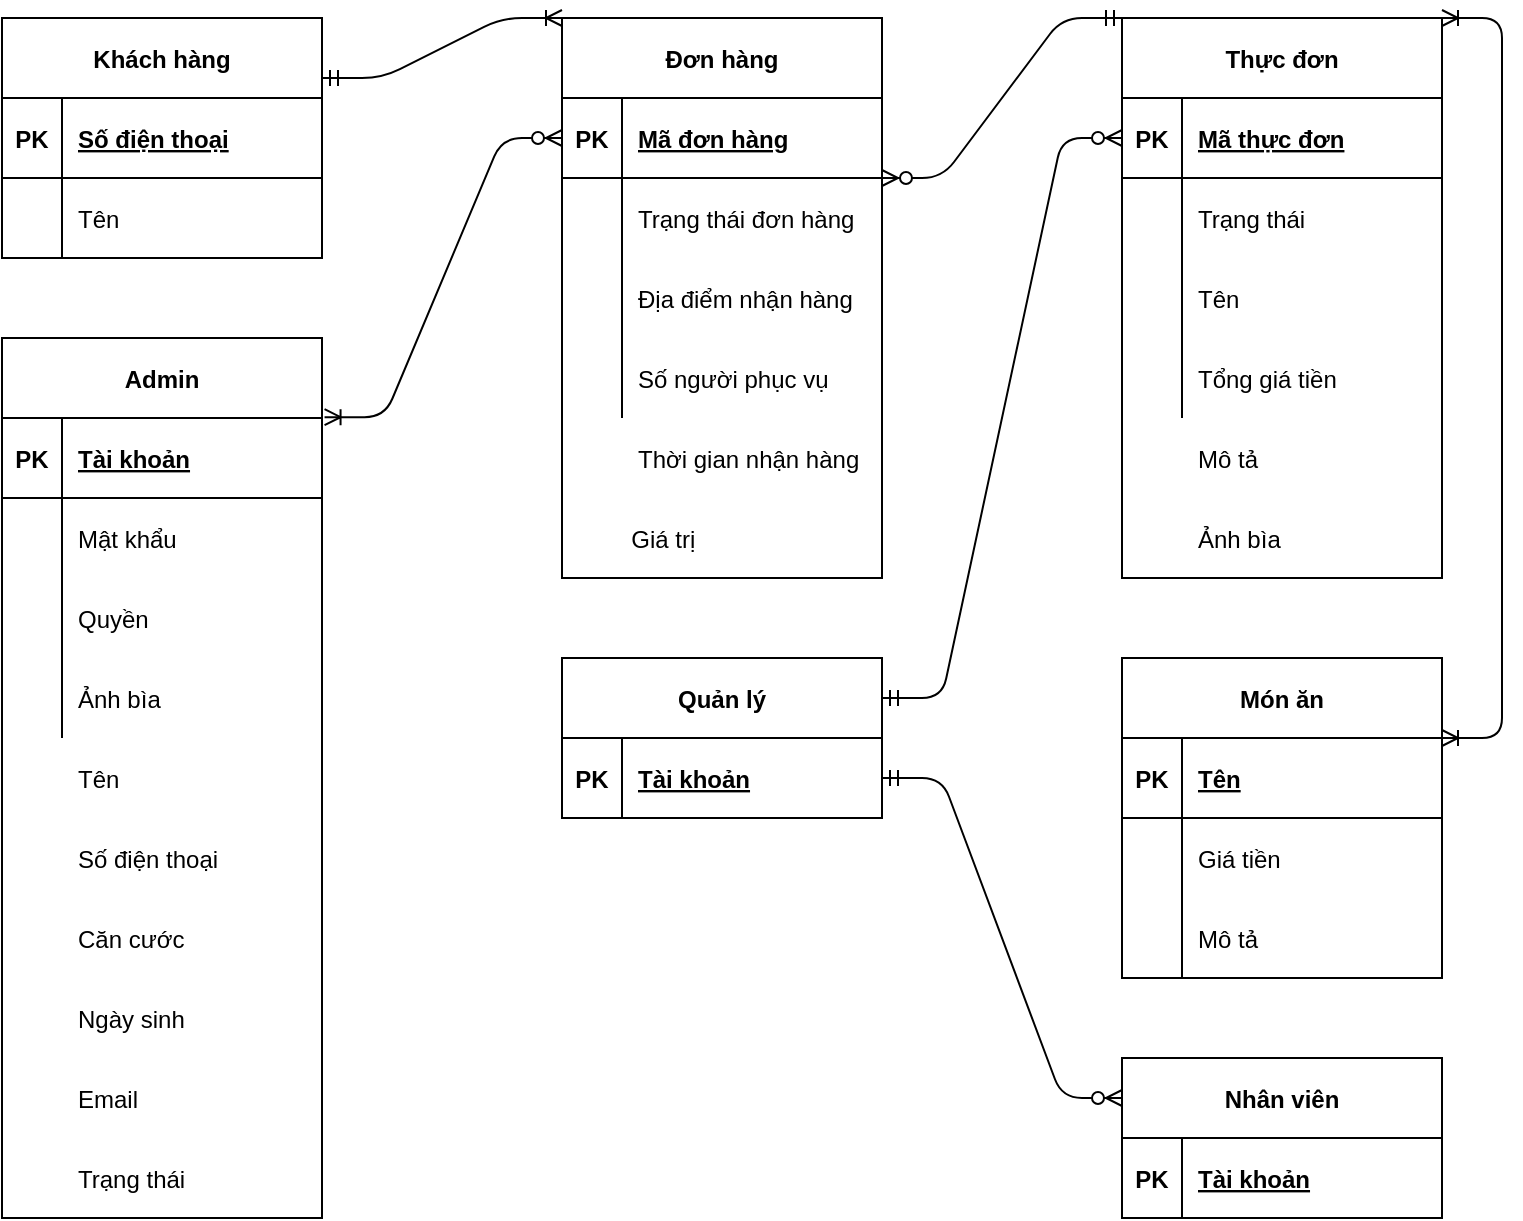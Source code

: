 <mxfile version="14.4.3" type="device"><diagram id="leCDuyOeKHLFHo-cvIxQ" name="Page-1"><mxGraphModel dx="1038" dy="607" grid="1" gridSize="10" guides="1" tooltips="1" connect="1" arrows="1" fold="1" page="1" pageScale="1" pageWidth="850" pageHeight="1100" math="0" shadow="0"><root><mxCell id="0"/><mxCell id="1" parent="0"/><mxCell id="uixz6mlS11xKVhiD-Jjm-1" value="Khách hàng" style="shape=table;startSize=40;container=1;collapsible=1;childLayout=tableLayout;fixedRows=1;rowLines=0;fontStyle=1;align=center;resizeLast=1;" parent="1" vertex="1"><mxGeometry x="40" y="40" width="160" height="120" as="geometry"/></mxCell><mxCell id="uixz6mlS11xKVhiD-Jjm-2" value="" style="shape=partialRectangle;collapsible=0;dropTarget=0;pointerEvents=0;fillColor=none;top=0;left=0;bottom=1;right=0;points=[[0,0.5],[1,0.5]];portConstraint=eastwest;" parent="uixz6mlS11xKVhiD-Jjm-1" vertex="1"><mxGeometry y="40" width="160" height="40" as="geometry"/></mxCell><mxCell id="uixz6mlS11xKVhiD-Jjm-3" value="PK" style="shape=partialRectangle;connectable=0;fillColor=none;top=0;left=0;bottom=0;right=0;fontStyle=1;overflow=hidden;" parent="uixz6mlS11xKVhiD-Jjm-2" vertex="1"><mxGeometry width="30" height="40" as="geometry"/></mxCell><mxCell id="uixz6mlS11xKVhiD-Jjm-4" value="Số điện thoại" style="shape=partialRectangle;connectable=0;fillColor=none;top=0;left=0;bottom=0;right=0;align=left;spacingLeft=6;fontStyle=5;overflow=hidden;" parent="uixz6mlS11xKVhiD-Jjm-2" vertex="1"><mxGeometry x="30" width="130" height="40" as="geometry"/></mxCell><mxCell id="uixz6mlS11xKVhiD-Jjm-5" value="" style="shape=partialRectangle;collapsible=0;dropTarget=0;pointerEvents=0;fillColor=none;top=0;left=0;bottom=0;right=0;points=[[0,0.5],[1,0.5]];portConstraint=eastwest;" parent="uixz6mlS11xKVhiD-Jjm-1" vertex="1"><mxGeometry y="80" width="160" height="40" as="geometry"/></mxCell><mxCell id="uixz6mlS11xKVhiD-Jjm-6" value="" style="shape=partialRectangle;connectable=0;fillColor=none;top=0;left=0;bottom=0;right=0;editable=1;overflow=hidden;" parent="uixz6mlS11xKVhiD-Jjm-5" vertex="1"><mxGeometry width="30" height="40" as="geometry"/></mxCell><mxCell id="uixz6mlS11xKVhiD-Jjm-7" value="Tên" style="shape=partialRectangle;connectable=0;fillColor=none;top=0;left=0;bottom=0;right=0;align=left;spacingLeft=6;overflow=hidden;" parent="uixz6mlS11xKVhiD-Jjm-5" vertex="1"><mxGeometry x="30" width="130" height="40" as="geometry"/></mxCell><mxCell id="uixz6mlS11xKVhiD-Jjm-14" value="Đơn hàng" style="shape=table;startSize=40;container=1;collapsible=1;childLayout=tableLayout;fixedRows=1;rowLines=0;fontStyle=1;align=center;resizeLast=1;" parent="1" vertex="1"><mxGeometry x="320" y="40" width="160" height="280" as="geometry"/></mxCell><mxCell id="uixz6mlS11xKVhiD-Jjm-15" value="" style="shape=partialRectangle;collapsible=0;dropTarget=0;pointerEvents=0;fillColor=none;top=0;left=0;bottom=1;right=0;points=[[0,0.5],[1,0.5]];portConstraint=eastwest;" parent="uixz6mlS11xKVhiD-Jjm-14" vertex="1"><mxGeometry y="40" width="160" height="40" as="geometry"/></mxCell><mxCell id="uixz6mlS11xKVhiD-Jjm-16" value="PK" style="shape=partialRectangle;connectable=0;fillColor=none;top=0;left=0;bottom=0;right=0;fontStyle=1;overflow=hidden;" parent="uixz6mlS11xKVhiD-Jjm-15" vertex="1"><mxGeometry width="30" height="40" as="geometry"/></mxCell><mxCell id="uixz6mlS11xKVhiD-Jjm-17" value="Mã đơn hàng" style="shape=partialRectangle;connectable=0;fillColor=none;top=0;left=0;bottom=0;right=0;align=left;spacingLeft=6;fontStyle=5;overflow=hidden;" parent="uixz6mlS11xKVhiD-Jjm-15" vertex="1"><mxGeometry x="30" width="130" height="40" as="geometry"/></mxCell><mxCell id="uixz6mlS11xKVhiD-Jjm-18" value="" style="shape=partialRectangle;collapsible=0;dropTarget=0;pointerEvents=0;fillColor=none;top=0;left=0;bottom=0;right=0;points=[[0,0.5],[1,0.5]];portConstraint=eastwest;" parent="uixz6mlS11xKVhiD-Jjm-14" vertex="1"><mxGeometry y="80" width="160" height="40" as="geometry"/></mxCell><mxCell id="uixz6mlS11xKVhiD-Jjm-19" value="" style="shape=partialRectangle;connectable=0;fillColor=none;top=0;left=0;bottom=0;right=0;editable=1;overflow=hidden;" parent="uixz6mlS11xKVhiD-Jjm-18" vertex="1"><mxGeometry width="30" height="40" as="geometry"/></mxCell><mxCell id="uixz6mlS11xKVhiD-Jjm-20" value="Trạng thái đơn hàng" style="shape=partialRectangle;connectable=0;fillColor=none;top=0;left=0;bottom=0;right=0;align=left;spacingLeft=6;overflow=hidden;" parent="uixz6mlS11xKVhiD-Jjm-18" vertex="1"><mxGeometry x="30" width="130" height="40" as="geometry"/></mxCell><mxCell id="uixz6mlS11xKVhiD-Jjm-21" value="" style="shape=partialRectangle;collapsible=0;dropTarget=0;pointerEvents=0;fillColor=none;top=0;left=0;bottom=0;right=0;points=[[0,0.5],[1,0.5]];portConstraint=eastwest;" parent="uixz6mlS11xKVhiD-Jjm-14" vertex="1"><mxGeometry y="120" width="160" height="40" as="geometry"/></mxCell><mxCell id="uixz6mlS11xKVhiD-Jjm-22" value="" style="shape=partialRectangle;connectable=0;fillColor=none;top=0;left=0;bottom=0;right=0;editable=1;overflow=hidden;" parent="uixz6mlS11xKVhiD-Jjm-21" vertex="1"><mxGeometry width="30" height="40" as="geometry"/></mxCell><mxCell id="uixz6mlS11xKVhiD-Jjm-23" value="Địa điểm nhận hàng" style="shape=partialRectangle;connectable=0;fillColor=none;top=0;left=0;bottom=0;right=0;align=left;spacingLeft=6;overflow=hidden;" parent="uixz6mlS11xKVhiD-Jjm-21" vertex="1"><mxGeometry x="30" width="130" height="40" as="geometry"/></mxCell><mxCell id="uixz6mlS11xKVhiD-Jjm-24" value="" style="shape=partialRectangle;collapsible=0;dropTarget=0;pointerEvents=0;fillColor=none;top=0;left=0;bottom=0;right=0;points=[[0,0.5],[1,0.5]];portConstraint=eastwest;" parent="uixz6mlS11xKVhiD-Jjm-14" vertex="1"><mxGeometry y="160" width="160" height="40" as="geometry"/></mxCell><mxCell id="uixz6mlS11xKVhiD-Jjm-25" value="" style="shape=partialRectangle;connectable=0;fillColor=none;top=0;left=0;bottom=0;right=0;editable=1;overflow=hidden;" parent="uixz6mlS11xKVhiD-Jjm-24" vertex="1"><mxGeometry width="30" height="40" as="geometry"/></mxCell><mxCell id="uixz6mlS11xKVhiD-Jjm-26" value="Số người phục vụ" style="shape=partialRectangle;connectable=0;fillColor=none;top=0;left=0;bottom=0;right=0;align=left;spacingLeft=6;overflow=hidden;" parent="uixz6mlS11xKVhiD-Jjm-24" vertex="1"><mxGeometry x="30" width="130" height="40" as="geometry"/></mxCell><mxCell id="uixz6mlS11xKVhiD-Jjm-27" value="" style="shape=partialRectangle;collapsible=0;dropTarget=0;pointerEvents=0;fillColor=none;top=0;left=0;bottom=0;right=0;points=[[0,0.5],[1,0.5]];portConstraint=eastwest;" parent="1" vertex="1"><mxGeometry x="320" y="240" width="180" height="40" as="geometry"/></mxCell><mxCell id="uixz6mlS11xKVhiD-Jjm-28" value="" style="shape=partialRectangle;connectable=0;fillColor=none;top=0;left=0;bottom=0;right=0;editable=1;overflow=hidden;" parent="uixz6mlS11xKVhiD-Jjm-27" vertex="1"><mxGeometry width="30" height="40" as="geometry"/></mxCell><mxCell id="uixz6mlS11xKVhiD-Jjm-29" value="Thời gian nhận hàng" style="shape=partialRectangle;connectable=0;fillColor=none;top=0;left=0;bottom=0;right=0;align=left;spacingLeft=6;overflow=hidden;" parent="uixz6mlS11xKVhiD-Jjm-27" vertex="1"><mxGeometry x="30" width="150" height="40" as="geometry"/></mxCell><mxCell id="uixz6mlS11xKVhiD-Jjm-30" value="" style="edgeStyle=entityRelationEdgeStyle;fontSize=12;html=1;endArrow=ERoneToMany;startArrow=ERmandOne;exitX=1;exitY=0.25;exitDx=0;exitDy=0;entryX=0;entryY=0;entryDx=0;entryDy=0;" parent="1" source="uixz6mlS11xKVhiD-Jjm-1" target="uixz6mlS11xKVhiD-Jjm-14" edge="1"><mxGeometry width="100" height="100" relative="1" as="geometry"><mxPoint x="200" y="80" as="sourcePoint"/><mxPoint x="290" y="60" as="targetPoint"/></mxGeometry></mxCell><mxCell id="uixz6mlS11xKVhiD-Jjm-31" value="Thực đơn" style="shape=table;startSize=40;container=1;collapsible=1;childLayout=tableLayout;fixedRows=1;rowLines=0;fontStyle=1;align=center;resizeLast=1;" parent="1" vertex="1"><mxGeometry x="600" y="40" width="160" height="280" as="geometry"/></mxCell><mxCell id="uixz6mlS11xKVhiD-Jjm-32" value="" style="shape=partialRectangle;collapsible=0;dropTarget=0;pointerEvents=0;fillColor=none;top=0;left=0;bottom=1;right=0;points=[[0,0.5],[1,0.5]];portConstraint=eastwest;" parent="uixz6mlS11xKVhiD-Jjm-31" vertex="1"><mxGeometry y="40" width="160" height="40" as="geometry"/></mxCell><mxCell id="uixz6mlS11xKVhiD-Jjm-33" value="PK" style="shape=partialRectangle;connectable=0;fillColor=none;top=0;left=0;bottom=0;right=0;fontStyle=1;overflow=hidden;" parent="uixz6mlS11xKVhiD-Jjm-32" vertex="1"><mxGeometry width="30" height="40" as="geometry"/></mxCell><mxCell id="uixz6mlS11xKVhiD-Jjm-34" value="Mã thực đơn" style="shape=partialRectangle;connectable=0;fillColor=none;top=0;left=0;bottom=0;right=0;align=left;spacingLeft=6;fontStyle=5;overflow=hidden;" parent="uixz6mlS11xKVhiD-Jjm-32" vertex="1"><mxGeometry x="30" width="130" height="40" as="geometry"/></mxCell><mxCell id="uixz6mlS11xKVhiD-Jjm-35" value="" style="shape=partialRectangle;collapsible=0;dropTarget=0;pointerEvents=0;fillColor=none;top=0;left=0;bottom=0;right=0;points=[[0,0.5],[1,0.5]];portConstraint=eastwest;" parent="uixz6mlS11xKVhiD-Jjm-31" vertex="1"><mxGeometry y="80" width="160" height="40" as="geometry"/></mxCell><mxCell id="uixz6mlS11xKVhiD-Jjm-36" value="" style="shape=partialRectangle;connectable=0;fillColor=none;top=0;left=0;bottom=0;right=0;editable=1;overflow=hidden;" parent="uixz6mlS11xKVhiD-Jjm-35" vertex="1"><mxGeometry width="30" height="40" as="geometry"/></mxCell><mxCell id="uixz6mlS11xKVhiD-Jjm-37" value="Trạng thái" style="shape=partialRectangle;connectable=0;fillColor=none;top=0;left=0;bottom=0;right=0;align=left;spacingLeft=6;overflow=hidden;" parent="uixz6mlS11xKVhiD-Jjm-35" vertex="1"><mxGeometry x="30" width="130" height="40" as="geometry"/></mxCell><mxCell id="uixz6mlS11xKVhiD-Jjm-38" value="" style="shape=partialRectangle;collapsible=0;dropTarget=0;pointerEvents=0;fillColor=none;top=0;left=0;bottom=0;right=0;points=[[0,0.5],[1,0.5]];portConstraint=eastwest;" parent="uixz6mlS11xKVhiD-Jjm-31" vertex="1"><mxGeometry y="120" width="160" height="40" as="geometry"/></mxCell><mxCell id="uixz6mlS11xKVhiD-Jjm-39" value="" style="shape=partialRectangle;connectable=0;fillColor=none;top=0;left=0;bottom=0;right=0;editable=1;overflow=hidden;" parent="uixz6mlS11xKVhiD-Jjm-38" vertex="1"><mxGeometry width="30" height="40" as="geometry"/></mxCell><mxCell id="uixz6mlS11xKVhiD-Jjm-40" value="Tên" style="shape=partialRectangle;connectable=0;fillColor=none;top=0;left=0;bottom=0;right=0;align=left;spacingLeft=6;overflow=hidden;" parent="uixz6mlS11xKVhiD-Jjm-38" vertex="1"><mxGeometry x="30" width="130" height="40" as="geometry"/></mxCell><mxCell id="uixz6mlS11xKVhiD-Jjm-41" value="" style="shape=partialRectangle;collapsible=0;dropTarget=0;pointerEvents=0;fillColor=none;top=0;left=0;bottom=0;right=0;points=[[0,0.5],[1,0.5]];portConstraint=eastwest;" parent="uixz6mlS11xKVhiD-Jjm-31" vertex="1"><mxGeometry y="160" width="160" height="40" as="geometry"/></mxCell><mxCell id="uixz6mlS11xKVhiD-Jjm-42" value="" style="shape=partialRectangle;connectable=0;fillColor=none;top=0;left=0;bottom=0;right=0;editable=1;overflow=hidden;" parent="uixz6mlS11xKVhiD-Jjm-41" vertex="1"><mxGeometry width="30" height="40" as="geometry"/></mxCell><mxCell id="uixz6mlS11xKVhiD-Jjm-43" value="Tổng giá tiền" style="shape=partialRectangle;connectable=0;fillColor=none;top=0;left=0;bottom=0;right=0;align=left;spacingLeft=6;overflow=hidden;" parent="uixz6mlS11xKVhiD-Jjm-41" vertex="1"><mxGeometry x="30" width="130" height="40" as="geometry"/></mxCell><mxCell id="uixz6mlS11xKVhiD-Jjm-47" value="" style="shape=partialRectangle;collapsible=0;dropTarget=0;pointerEvents=0;fillColor=none;top=0;left=0;bottom=0;right=0;points=[[0,0.5],[1,0.5]];portConstraint=eastwest;" parent="1" vertex="1"><mxGeometry x="600" y="240" width="160" height="40" as="geometry"/></mxCell><mxCell id="uixz6mlS11xKVhiD-Jjm-48" value="" style="shape=partialRectangle;connectable=0;fillColor=none;top=0;left=0;bottom=0;right=0;editable=1;overflow=hidden;" parent="uixz6mlS11xKVhiD-Jjm-47" vertex="1"><mxGeometry width="30" height="40" as="geometry"/></mxCell><mxCell id="uixz6mlS11xKVhiD-Jjm-49" value="Mô tả" style="shape=partialRectangle;connectable=0;fillColor=none;top=0;left=0;bottom=0;right=0;align=left;spacingLeft=6;overflow=hidden;" parent="uixz6mlS11xKVhiD-Jjm-47" vertex="1"><mxGeometry x="30" width="130" height="40" as="geometry"/></mxCell><mxCell id="uixz6mlS11xKVhiD-Jjm-50" value="" style="shape=partialRectangle;collapsible=0;dropTarget=0;pointerEvents=0;fillColor=none;top=0;left=0;bottom=0;right=0;points=[[0,0.5],[1,0.5]];portConstraint=eastwest;" parent="1" vertex="1"><mxGeometry x="600" y="280" width="160" height="40" as="geometry"/></mxCell><mxCell id="uixz6mlS11xKVhiD-Jjm-51" value="" style="shape=partialRectangle;connectable=0;fillColor=none;top=0;left=0;bottom=0;right=0;editable=1;overflow=hidden;" parent="uixz6mlS11xKVhiD-Jjm-50" vertex="1"><mxGeometry width="30" height="40" as="geometry"/></mxCell><mxCell id="uixz6mlS11xKVhiD-Jjm-52" value="Ảnh bìa" style="shape=partialRectangle;connectable=0;fillColor=none;top=0;left=0;bottom=0;right=0;align=left;spacingLeft=6;overflow=hidden;" parent="uixz6mlS11xKVhiD-Jjm-50" vertex="1"><mxGeometry x="30" width="130" height="40" as="geometry"/></mxCell><mxCell id="uixz6mlS11xKVhiD-Jjm-53" value="" style="edgeStyle=entityRelationEdgeStyle;fontSize=12;html=1;endArrow=ERzeroToMany;startArrow=ERmandOne;exitX=0;exitY=0;exitDx=0;exitDy=0;entryX=1;entryY=0;entryDx=0;entryDy=0;entryPerimeter=0;" parent="1" source="uixz6mlS11xKVhiD-Jjm-31" target="uixz6mlS11xKVhiD-Jjm-18" edge="1"><mxGeometry width="100" height="100" relative="1" as="geometry"><mxPoint x="380" y="260" as="sourcePoint"/><mxPoint x="480" y="160" as="targetPoint"/></mxGeometry></mxCell><mxCell id="uixz6mlS11xKVhiD-Jjm-54" value="Món ăn" style="shape=table;startSize=40;container=1;collapsible=1;childLayout=tableLayout;fixedRows=1;rowLines=0;fontStyle=1;align=center;resizeLast=1;" parent="1" vertex="1"><mxGeometry x="600" y="360" width="160" height="160" as="geometry"/></mxCell><mxCell id="uixz6mlS11xKVhiD-Jjm-55" value="" style="shape=partialRectangle;collapsible=0;dropTarget=0;pointerEvents=0;fillColor=none;top=0;left=0;bottom=1;right=0;points=[[0,0.5],[1,0.5]];portConstraint=eastwest;" parent="uixz6mlS11xKVhiD-Jjm-54" vertex="1"><mxGeometry y="40" width="160" height="40" as="geometry"/></mxCell><mxCell id="uixz6mlS11xKVhiD-Jjm-56" value="PK" style="shape=partialRectangle;connectable=0;fillColor=none;top=0;left=0;bottom=0;right=0;fontStyle=1;overflow=hidden;" parent="uixz6mlS11xKVhiD-Jjm-55" vertex="1"><mxGeometry width="30" height="40" as="geometry"/></mxCell><mxCell id="uixz6mlS11xKVhiD-Jjm-57" value="Tên" style="shape=partialRectangle;connectable=0;fillColor=none;top=0;left=0;bottom=0;right=0;align=left;spacingLeft=6;fontStyle=5;overflow=hidden;" parent="uixz6mlS11xKVhiD-Jjm-55" vertex="1"><mxGeometry x="30" width="130" height="40" as="geometry"/></mxCell><mxCell id="uixz6mlS11xKVhiD-Jjm-58" value="" style="shape=partialRectangle;collapsible=0;dropTarget=0;pointerEvents=0;fillColor=none;top=0;left=0;bottom=0;right=0;points=[[0,0.5],[1,0.5]];portConstraint=eastwest;" parent="uixz6mlS11xKVhiD-Jjm-54" vertex="1"><mxGeometry y="80" width="160" height="40" as="geometry"/></mxCell><mxCell id="uixz6mlS11xKVhiD-Jjm-59" value="" style="shape=partialRectangle;connectable=0;fillColor=none;top=0;left=0;bottom=0;right=0;editable=1;overflow=hidden;" parent="uixz6mlS11xKVhiD-Jjm-58" vertex="1"><mxGeometry width="30" height="40" as="geometry"/></mxCell><mxCell id="uixz6mlS11xKVhiD-Jjm-60" value="Giá tiền" style="shape=partialRectangle;connectable=0;fillColor=none;top=0;left=0;bottom=0;right=0;align=left;spacingLeft=6;overflow=hidden;" parent="uixz6mlS11xKVhiD-Jjm-58" vertex="1"><mxGeometry x="30" width="130" height="40" as="geometry"/></mxCell><mxCell id="uixz6mlS11xKVhiD-Jjm-61" value="" style="shape=partialRectangle;collapsible=0;dropTarget=0;pointerEvents=0;fillColor=none;top=0;left=0;bottom=0;right=0;points=[[0,0.5],[1,0.5]];portConstraint=eastwest;" parent="uixz6mlS11xKVhiD-Jjm-54" vertex="1"><mxGeometry y="120" width="160" height="40" as="geometry"/></mxCell><mxCell id="uixz6mlS11xKVhiD-Jjm-62" value="" style="shape=partialRectangle;connectable=0;fillColor=none;top=0;left=0;bottom=0;right=0;editable=1;overflow=hidden;" parent="uixz6mlS11xKVhiD-Jjm-61" vertex="1"><mxGeometry width="30" height="40" as="geometry"/></mxCell><mxCell id="uixz6mlS11xKVhiD-Jjm-63" value="Mô tả" style="shape=partialRectangle;connectable=0;fillColor=none;top=0;left=0;bottom=0;right=0;align=left;spacingLeft=6;overflow=hidden;" parent="uixz6mlS11xKVhiD-Jjm-61" vertex="1"><mxGeometry x="30" width="130" height="40" as="geometry"/></mxCell><mxCell id="uixz6mlS11xKVhiD-Jjm-70" value="" style="edgeStyle=entityRelationEdgeStyle;fontSize=12;html=1;endArrow=ERoneToMany;startArrow=ERoneToMany;exitX=1;exitY=0.25;exitDx=0;exitDy=0;entryX=1;entryY=0;entryDx=0;entryDy=0;" parent="1" source="uixz6mlS11xKVhiD-Jjm-54" target="uixz6mlS11xKVhiD-Jjm-31" edge="1"><mxGeometry width="100" height="100" relative="1" as="geometry"><mxPoint x="380" y="360" as="sourcePoint"/><mxPoint x="480" y="260" as="targetPoint"/></mxGeometry></mxCell><mxCell id="uixz6mlS11xKVhiD-Jjm-71" value="Admin" style="shape=table;startSize=40;container=1;collapsible=1;childLayout=tableLayout;fixedRows=1;rowLines=0;fontStyle=1;align=center;resizeLast=1;" parent="1" vertex="1"><mxGeometry x="40" y="200" width="160" height="440" as="geometry"/></mxCell><mxCell id="uixz6mlS11xKVhiD-Jjm-72" value="" style="shape=partialRectangle;collapsible=0;dropTarget=0;pointerEvents=0;fillColor=none;top=0;left=0;bottom=1;right=0;points=[[0,0.5],[1,0.5]];portConstraint=eastwest;" parent="uixz6mlS11xKVhiD-Jjm-71" vertex="1"><mxGeometry y="40" width="160" height="40" as="geometry"/></mxCell><mxCell id="uixz6mlS11xKVhiD-Jjm-73" value="PK" style="shape=partialRectangle;connectable=0;fillColor=none;top=0;left=0;bottom=0;right=0;fontStyle=1;overflow=hidden;" parent="uixz6mlS11xKVhiD-Jjm-72" vertex="1"><mxGeometry width="30" height="40" as="geometry"/></mxCell><mxCell id="uixz6mlS11xKVhiD-Jjm-74" value="Tài khoản" style="shape=partialRectangle;connectable=0;fillColor=none;top=0;left=0;bottom=0;right=0;align=left;spacingLeft=6;fontStyle=5;overflow=hidden;" parent="uixz6mlS11xKVhiD-Jjm-72" vertex="1"><mxGeometry x="30" width="130" height="40" as="geometry"/></mxCell><mxCell id="uixz6mlS11xKVhiD-Jjm-75" value="" style="shape=partialRectangle;collapsible=0;dropTarget=0;pointerEvents=0;fillColor=none;top=0;left=0;bottom=0;right=0;points=[[0,0.5],[1,0.5]];portConstraint=eastwest;" parent="uixz6mlS11xKVhiD-Jjm-71" vertex="1"><mxGeometry y="80" width="160" height="40" as="geometry"/></mxCell><mxCell id="uixz6mlS11xKVhiD-Jjm-76" value="" style="shape=partialRectangle;connectable=0;fillColor=none;top=0;left=0;bottom=0;right=0;editable=1;overflow=hidden;" parent="uixz6mlS11xKVhiD-Jjm-75" vertex="1"><mxGeometry width="30" height="40" as="geometry"/></mxCell><mxCell id="uixz6mlS11xKVhiD-Jjm-77" value="Mật khẩu" style="shape=partialRectangle;connectable=0;fillColor=none;top=0;left=0;bottom=0;right=0;align=left;spacingLeft=6;overflow=hidden;" parent="uixz6mlS11xKVhiD-Jjm-75" vertex="1"><mxGeometry x="30" width="130" height="40" as="geometry"/></mxCell><mxCell id="uixz6mlS11xKVhiD-Jjm-78" value="" style="shape=partialRectangle;collapsible=0;dropTarget=0;pointerEvents=0;fillColor=none;top=0;left=0;bottom=0;right=0;points=[[0,0.5],[1,0.5]];portConstraint=eastwest;" parent="uixz6mlS11xKVhiD-Jjm-71" vertex="1"><mxGeometry y="120" width="160" height="40" as="geometry"/></mxCell><mxCell id="uixz6mlS11xKVhiD-Jjm-79" value="" style="shape=partialRectangle;connectable=0;fillColor=none;top=0;left=0;bottom=0;right=0;editable=1;overflow=hidden;" parent="uixz6mlS11xKVhiD-Jjm-78" vertex="1"><mxGeometry width="30" height="40" as="geometry"/></mxCell><mxCell id="uixz6mlS11xKVhiD-Jjm-80" value="Quyền" style="shape=partialRectangle;connectable=0;fillColor=none;top=0;left=0;bottom=0;right=0;align=left;spacingLeft=6;overflow=hidden;" parent="uixz6mlS11xKVhiD-Jjm-78" vertex="1"><mxGeometry x="30" width="130" height="40" as="geometry"/></mxCell><mxCell id="uixz6mlS11xKVhiD-Jjm-81" value="" style="shape=partialRectangle;collapsible=0;dropTarget=0;pointerEvents=0;fillColor=none;top=0;left=0;bottom=0;right=0;points=[[0,0.5],[1,0.5]];portConstraint=eastwest;" parent="uixz6mlS11xKVhiD-Jjm-71" vertex="1"><mxGeometry y="160" width="160" height="40" as="geometry"/></mxCell><mxCell id="uixz6mlS11xKVhiD-Jjm-82" value="" style="shape=partialRectangle;connectable=0;fillColor=none;top=0;left=0;bottom=0;right=0;editable=1;overflow=hidden;" parent="uixz6mlS11xKVhiD-Jjm-81" vertex="1"><mxGeometry width="30" height="40" as="geometry"/></mxCell><mxCell id="uixz6mlS11xKVhiD-Jjm-83" value="Ảnh bìa" style="shape=partialRectangle;connectable=0;fillColor=none;top=0;left=0;bottom=0;right=0;align=left;spacingLeft=6;overflow=hidden;" parent="uixz6mlS11xKVhiD-Jjm-81" vertex="1"><mxGeometry x="30" width="130" height="40" as="geometry"/></mxCell><mxCell id="uixz6mlS11xKVhiD-Jjm-84" value="" style="shape=partialRectangle;collapsible=0;dropTarget=0;pointerEvents=0;fillColor=none;top=0;left=0;bottom=0;right=0;points=[[0,0.5],[1,0.5]];portConstraint=eastwest;" parent="1" vertex="1"><mxGeometry x="40" y="400" width="160" height="40" as="geometry"/></mxCell><mxCell id="uixz6mlS11xKVhiD-Jjm-85" value="" style="shape=partialRectangle;connectable=0;fillColor=none;top=0;left=0;bottom=0;right=0;editable=1;overflow=hidden;" parent="uixz6mlS11xKVhiD-Jjm-84" vertex="1"><mxGeometry width="30" height="40" as="geometry"/></mxCell><mxCell id="uixz6mlS11xKVhiD-Jjm-86" value="Tên" style="shape=partialRectangle;connectable=0;fillColor=none;top=0;left=0;bottom=0;right=0;align=left;spacingLeft=6;overflow=hidden;" parent="uixz6mlS11xKVhiD-Jjm-84" vertex="1"><mxGeometry x="30" width="130" height="40" as="geometry"/></mxCell><mxCell id="uixz6mlS11xKVhiD-Jjm-87" value="" style="shape=partialRectangle;collapsible=0;dropTarget=0;pointerEvents=0;fillColor=none;top=0;left=0;bottom=0;right=0;points=[[0,0.5],[1,0.5]];portConstraint=eastwest;" parent="1" vertex="1"><mxGeometry x="40" y="440" width="160" height="40" as="geometry"/></mxCell><mxCell id="uixz6mlS11xKVhiD-Jjm-88" value="" style="shape=partialRectangle;connectable=0;fillColor=none;top=0;left=0;bottom=0;right=0;editable=1;overflow=hidden;" parent="uixz6mlS11xKVhiD-Jjm-87" vertex="1"><mxGeometry width="30" height="40" as="geometry"/></mxCell><mxCell id="uixz6mlS11xKVhiD-Jjm-89" value="Số điện thoại" style="shape=partialRectangle;connectable=0;fillColor=none;top=0;left=0;bottom=0;right=0;align=left;spacingLeft=6;overflow=hidden;" parent="uixz6mlS11xKVhiD-Jjm-87" vertex="1"><mxGeometry x="30" width="130" height="40" as="geometry"/></mxCell><mxCell id="uixz6mlS11xKVhiD-Jjm-90" value="" style="shape=partialRectangle;collapsible=0;dropTarget=0;pointerEvents=0;fillColor=none;top=0;left=0;bottom=0;right=0;points=[[0,0.5],[1,0.5]];portConstraint=eastwest;" parent="1" vertex="1"><mxGeometry x="40" y="480" width="160" height="40" as="geometry"/></mxCell><mxCell id="uixz6mlS11xKVhiD-Jjm-91" value="" style="shape=partialRectangle;connectable=0;fillColor=none;top=0;left=0;bottom=0;right=0;editable=1;overflow=hidden;" parent="uixz6mlS11xKVhiD-Jjm-90" vertex="1"><mxGeometry width="30" height="40" as="geometry"/></mxCell><mxCell id="uixz6mlS11xKVhiD-Jjm-92" value="Căn cước" style="shape=partialRectangle;connectable=0;fillColor=none;top=0;left=0;bottom=0;right=0;align=left;spacingLeft=6;overflow=hidden;" parent="uixz6mlS11xKVhiD-Jjm-90" vertex="1"><mxGeometry x="30" width="130" height="40" as="geometry"/></mxCell><mxCell id="uixz6mlS11xKVhiD-Jjm-93" value="" style="shape=partialRectangle;collapsible=0;dropTarget=0;pointerEvents=0;fillColor=none;top=0;left=0;bottom=0;right=0;points=[[0,0.5],[1,0.5]];portConstraint=eastwest;" parent="1" vertex="1"><mxGeometry x="40" y="560" width="160" height="40" as="geometry"/></mxCell><mxCell id="uixz6mlS11xKVhiD-Jjm-94" value="" style="shape=partialRectangle;connectable=0;fillColor=none;top=0;left=0;bottom=0;right=0;editable=1;overflow=hidden;" parent="uixz6mlS11xKVhiD-Jjm-93" vertex="1"><mxGeometry width="30" height="40" as="geometry"/></mxCell><mxCell id="uixz6mlS11xKVhiD-Jjm-95" value="Email" style="shape=partialRectangle;connectable=0;fillColor=none;top=0;left=0;bottom=0;right=0;align=left;spacingLeft=6;overflow=hidden;" parent="uixz6mlS11xKVhiD-Jjm-93" vertex="1"><mxGeometry x="30" width="130" height="40" as="geometry"/></mxCell><mxCell id="uixz6mlS11xKVhiD-Jjm-96" value="" style="shape=partialRectangle;collapsible=0;dropTarget=0;pointerEvents=0;fillColor=none;top=0;left=0;bottom=0;right=0;points=[[0,0.5],[1,0.5]];portConstraint=eastwest;" parent="1" vertex="1"><mxGeometry x="40" y="520" width="160" height="40" as="geometry"/></mxCell><mxCell id="uixz6mlS11xKVhiD-Jjm-97" value="" style="shape=partialRectangle;connectable=0;fillColor=none;top=0;left=0;bottom=0;right=0;editable=1;overflow=hidden;" parent="uixz6mlS11xKVhiD-Jjm-96" vertex="1"><mxGeometry width="30" height="40" as="geometry"/></mxCell><mxCell id="uixz6mlS11xKVhiD-Jjm-98" value="Ngày sinh" style="shape=partialRectangle;connectable=0;fillColor=none;top=0;left=0;bottom=0;right=0;align=left;spacingLeft=6;overflow=hidden;" parent="uixz6mlS11xKVhiD-Jjm-96" vertex="1"><mxGeometry x="30" width="130" height="40" as="geometry"/></mxCell><mxCell id="uixz6mlS11xKVhiD-Jjm-99" value="" style="shape=partialRectangle;collapsible=0;dropTarget=0;pointerEvents=0;fillColor=none;top=0;left=0;bottom=0;right=0;points=[[0,0.5],[1,0.5]];portConstraint=eastwest;" parent="1" vertex="1"><mxGeometry x="40" y="600" width="160" height="40" as="geometry"/></mxCell><mxCell id="uixz6mlS11xKVhiD-Jjm-100" value="" style="shape=partialRectangle;connectable=0;fillColor=none;top=0;left=0;bottom=0;right=0;editable=1;overflow=hidden;" parent="uixz6mlS11xKVhiD-Jjm-99" vertex="1"><mxGeometry width="30" height="40" as="geometry"/></mxCell><mxCell id="uixz6mlS11xKVhiD-Jjm-101" value="Trạng thái" style="shape=partialRectangle;connectable=0;fillColor=none;top=0;left=0;bottom=0;right=0;align=left;spacingLeft=6;overflow=hidden;" parent="uixz6mlS11xKVhiD-Jjm-99" vertex="1"><mxGeometry x="30" width="130" height="40" as="geometry"/></mxCell><mxCell id="uixz6mlS11xKVhiD-Jjm-102" value="" style="edgeStyle=entityRelationEdgeStyle;fontSize=12;html=1;endArrow=ERoneToMany;startArrow=ERzeroToMany;entryX=1.008;entryY=0.09;entryDx=0;entryDy=0;entryPerimeter=0;exitX=0;exitY=0.5;exitDx=0;exitDy=0;" parent="1" source="uixz6mlS11xKVhiD-Jjm-15" target="uixz6mlS11xKVhiD-Jjm-71" edge="1"><mxGeometry width="100" height="100" relative="1" as="geometry"><mxPoint x="300" y="100" as="sourcePoint"/><mxPoint x="480" y="260" as="targetPoint"/></mxGeometry></mxCell><mxCell id="uixz6mlS11xKVhiD-Jjm-103" value="Nhân viên" style="shape=table;startSize=40;container=1;collapsible=1;childLayout=tableLayout;fixedRows=1;rowLines=0;fontStyle=1;align=center;resizeLast=1;" parent="1" vertex="1"><mxGeometry x="600" y="560" width="160" height="80" as="geometry"/></mxCell><mxCell id="uixz6mlS11xKVhiD-Jjm-104" value="" style="shape=partialRectangle;collapsible=0;dropTarget=0;pointerEvents=0;fillColor=none;top=0;left=0;bottom=1;right=0;points=[[0,0.5],[1,0.5]];portConstraint=eastwest;" parent="uixz6mlS11xKVhiD-Jjm-103" vertex="1"><mxGeometry y="40" width="160" height="40" as="geometry"/></mxCell><mxCell id="uixz6mlS11xKVhiD-Jjm-105" value="PK" style="shape=partialRectangle;connectable=0;fillColor=none;top=0;left=0;bottom=0;right=0;fontStyle=1;overflow=hidden;" parent="uixz6mlS11xKVhiD-Jjm-104" vertex="1"><mxGeometry width="30" height="40" as="geometry"/></mxCell><mxCell id="uixz6mlS11xKVhiD-Jjm-106" value="Tài khoản" style="shape=partialRectangle;connectable=0;fillColor=none;top=0;left=0;bottom=0;right=0;align=left;spacingLeft=6;fontStyle=5;overflow=hidden;" parent="uixz6mlS11xKVhiD-Jjm-104" vertex="1"><mxGeometry x="30" width="130" height="40" as="geometry"/></mxCell><mxCell id="uixz6mlS11xKVhiD-Jjm-110" value="Quản lý" style="shape=table;startSize=40;container=1;collapsible=1;childLayout=tableLayout;fixedRows=1;rowLines=0;fontStyle=1;align=center;resizeLast=1;" parent="1" vertex="1"><mxGeometry x="320" y="360" width="160" height="80" as="geometry"/></mxCell><mxCell id="uixz6mlS11xKVhiD-Jjm-111" value="" style="shape=partialRectangle;collapsible=0;dropTarget=0;pointerEvents=0;fillColor=none;top=0;left=0;bottom=1;right=0;points=[[0,0.5],[1,0.5]];portConstraint=eastwest;" parent="uixz6mlS11xKVhiD-Jjm-110" vertex="1"><mxGeometry y="40" width="160" height="40" as="geometry"/></mxCell><mxCell id="uixz6mlS11xKVhiD-Jjm-112" value="PK" style="shape=partialRectangle;connectable=0;fillColor=none;top=0;left=0;bottom=0;right=0;fontStyle=1;overflow=hidden;" parent="uixz6mlS11xKVhiD-Jjm-111" vertex="1"><mxGeometry width="30" height="40" as="geometry"/></mxCell><mxCell id="uixz6mlS11xKVhiD-Jjm-113" value="Tài khoản" style="shape=partialRectangle;connectable=0;fillColor=none;top=0;left=0;bottom=0;right=0;align=left;spacingLeft=6;fontStyle=5;overflow=hidden;" parent="uixz6mlS11xKVhiD-Jjm-111" vertex="1"><mxGeometry x="30" width="130" height="40" as="geometry"/></mxCell><mxCell id="uixz6mlS11xKVhiD-Jjm-114" value="" style="edgeStyle=entityRelationEdgeStyle;fontSize=12;html=1;endArrow=ERzeroToMany;startArrow=ERmandOne;exitX=1;exitY=0.5;exitDx=0;exitDy=0;entryX=0;entryY=0.25;entryDx=0;entryDy=0;" parent="1" source="uixz6mlS11xKVhiD-Jjm-111" target="uixz6mlS11xKVhiD-Jjm-103" edge="1"><mxGeometry width="100" height="100" relative="1" as="geometry"><mxPoint x="800" y="910" as="sourcePoint"/><mxPoint x="400" y="540" as="targetPoint"/></mxGeometry></mxCell><mxCell id="uixz6mlS11xKVhiD-Jjm-115" value="" style="edgeStyle=entityRelationEdgeStyle;fontSize=12;html=1;endArrow=ERzeroToMany;startArrow=ERmandOne;entryX=0;entryY=0.5;entryDx=0;entryDy=0;exitX=1;exitY=0.25;exitDx=0;exitDy=0;" parent="1" source="uixz6mlS11xKVhiD-Jjm-110" target="uixz6mlS11xKVhiD-Jjm-32" edge="1"><mxGeometry width="100" height="100" relative="1" as="geometry"><mxPoint x="520" y="740" as="sourcePoint"/><mxPoint x="210" y="870" as="targetPoint"/></mxGeometry></mxCell><mxCell id="o_DysnvsZOkng4PIhh4_-1" value="" style="shape=partialRectangle;collapsible=0;dropTarget=0;pointerEvents=0;fillColor=none;top=0;left=0;bottom=0;right=0;points=[[0,0.5],[1,0.5]];portConstraint=eastwest;" vertex="1" parent="1"><mxGeometry x="320" y="280" width="160" height="40" as="geometry"/></mxCell><mxCell id="o_DysnvsZOkng4PIhh4_-2" value="" style="shape=partialRectangle;connectable=0;fillColor=none;top=0;left=0;bottom=0;right=0;editable=1;overflow=hidden;" vertex="1" parent="o_DysnvsZOkng4PIhh4_-1"><mxGeometry width="26.667" height="40" as="geometry"/></mxCell><mxCell id="o_DysnvsZOkng4PIhh4_-3" value="Giá trị" style="shape=partialRectangle;connectable=0;fillColor=none;top=0;left=0;bottom=0;right=0;align=left;spacingLeft=6;overflow=hidden;" vertex="1" parent="o_DysnvsZOkng4PIhh4_-1"><mxGeometry x="26.667" width="133.333" height="40" as="geometry"/></mxCell></root></mxGraphModel></diagram></mxfile>
